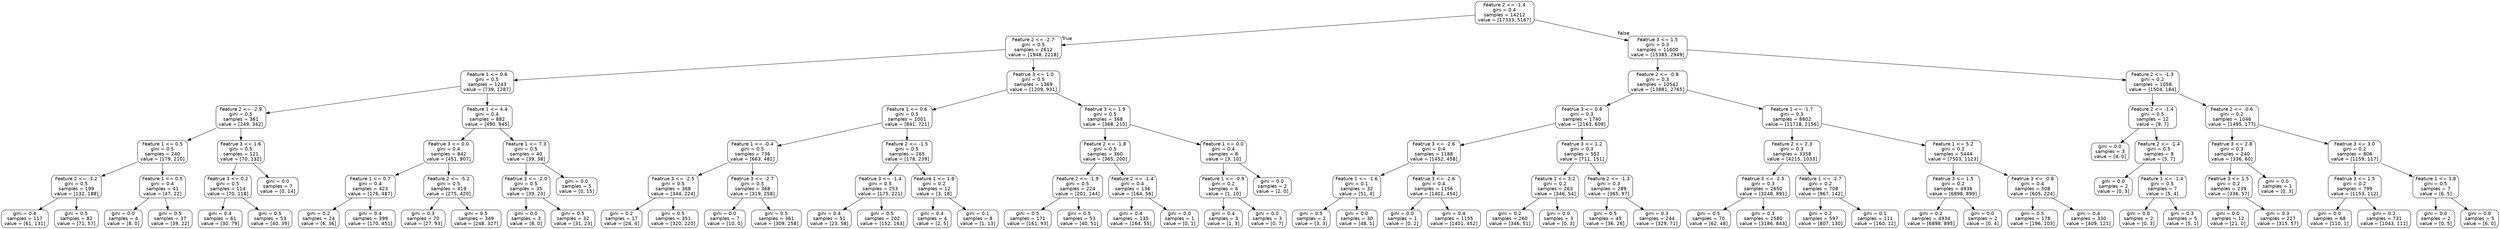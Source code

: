 digraph Tree {
node [shape=box, style="rounded", color="black", fontname=helvetica] ;
edge [fontname=helvetica] ;
0 [label="Feature 2 <= -1.4\ngini = 0.4\nsamples = 14212\nvalue = [17333, 5167]"] ;
1 [label="Feature 2 <= -2.7\ngini = 0.5\nsamples = 2612\nvalue = [1948, 2218]"] ;
0 -> 1 [labeldistance=2.5, labelangle=45, headlabel="True"] ;
2 [label="Feature 1 <= 0.6\ngini = 0.5\nsamples = 1243\nvalue = [739, 1287]"] ;
1 -> 2 ;
3 [label="Feature 2 <= -2.9\ngini = 0.5\nsamples = 361\nvalue = [249, 342]"] ;
2 -> 3 ;
4 [label="Feature 1 <= 0.5\ngini = 0.5\nsamples = 240\nvalue = [179, 210]"] ;
3 -> 4 ;
5 [label="Feature 2 <= -3.2\ngini = 0.5\nsamples = 199\nvalue = [132, 188]"] ;
4 -> 5 ;
6 [label="gini = 0.4\nsamples = 117\nvalue = [61, 131]"] ;
5 -> 6 ;
7 [label="gini = 0.5\nsamples = 82\nvalue = [71, 57]"] ;
5 -> 7 ;
8 [label="Feature 1 <= 0.5\ngini = 0.4\nsamples = 41\nvalue = [47, 22]"] ;
4 -> 8 ;
9 [label="gini = 0.0\nsamples = 4\nvalue = [8, 0]"] ;
8 -> 9 ;
10 [label="gini = 0.5\nsamples = 37\nvalue = [39, 22]"] ;
8 -> 10 ;
11 [label="Featrue 3 <= 1.6\ngini = 0.5\nsamples = 121\nvalue = [70, 132]"] ;
3 -> 11 ;
12 [label="Featrue 3 <= 0.2\ngini = 0.5\nsamples = 114\nvalue = [70, 118]"] ;
11 -> 12 ;
13 [label="gini = 0.4\nsamples = 61\nvalue = [30, 79]"] ;
12 -> 13 ;
14 [label="gini = 0.5\nsamples = 53\nvalue = [40, 39]"] ;
12 -> 14 ;
15 [label="gini = 0.0\nsamples = 7\nvalue = [0, 14]"] ;
11 -> 15 ;
16 [label="Feature 1 <= 4.4\ngini = 0.4\nsamples = 882\nvalue = [490, 945]"] ;
2 -> 16 ;
17 [label="Featrue 3 <= 0.0\ngini = 0.4\nsamples = 842\nvalue = [451, 907]"] ;
16 -> 17 ;
18 [label="Feature 1 <= 0.7\ngini = 0.4\nsamples = 423\nvalue = [176, 487]"] ;
17 -> 18 ;
19 [label="gini = 0.2\nsamples = 24\nvalue = [6, 36]"] ;
18 -> 19 ;
20 [label="gini = 0.4\nsamples = 399\nvalue = [170, 451]"] ;
18 -> 20 ;
21 [label="Feature 2 <= -5.2\ngini = 0.5\nsamples = 419\nvalue = [275, 420]"] ;
17 -> 21 ;
22 [label="gini = 0.3\nsamples = 70\nvalue = [27, 93]"] ;
21 -> 22 ;
23 [label="gini = 0.5\nsamples = 349\nvalue = [248, 327]"] ;
21 -> 23 ;
24 [label="Feature 1 <= 7.3\ngini = 0.5\nsamples = 40\nvalue = [39, 38]"] ;
16 -> 24 ;
25 [label="Featrue 3 <= -2.0\ngini = 0.5\nsamples = 35\nvalue = [39, 23]"] ;
24 -> 25 ;
26 [label="gini = 0.0\nsamples = 3\nvalue = [8, 0]"] ;
25 -> 26 ;
27 [label="gini = 0.5\nsamples = 32\nvalue = [31, 23]"] ;
25 -> 27 ;
28 [label="gini = 0.0\nsamples = 5\nvalue = [0, 15]"] ;
24 -> 28 ;
29 [label="Featrue 3 <= 1.0\ngini = 0.5\nsamples = 1369\nvalue = [1209, 931]"] ;
1 -> 29 ;
30 [label="Feature 1 <= 0.6\ngini = 0.5\nsamples = 1001\nvalue = [841, 721]"] ;
29 -> 30 ;
31 [label="Feature 1 <= -0.4\ngini = 0.5\nsamples = 736\nvalue = [663, 482]"] ;
30 -> 31 ;
32 [label="Featrue 3 <= -2.5\ngini = 0.5\nsamples = 368\nvalue = [344, 224]"] ;
31 -> 32 ;
33 [label="gini = 0.2\nsamples = 17\nvalue = [24, 4]"] ;
32 -> 33 ;
34 [label="gini = 0.5\nsamples = 351\nvalue = [320, 220]"] ;
32 -> 34 ;
35 [label="Featrue 3 <= -2.7\ngini = 0.5\nsamples = 368\nvalue = [319, 258]"] ;
31 -> 35 ;
36 [label="gini = 0.0\nsamples = 7\nvalue = [10, 0]"] ;
35 -> 36 ;
37 [label="gini = 0.5\nsamples = 361\nvalue = [309, 258]"] ;
35 -> 37 ;
38 [label="Feature 2 <= -1.5\ngini = 0.5\nsamples = 265\nvalue = [178, 239]"] ;
30 -> 38 ;
39 [label="Featrue 3 <= -1.4\ngini = 0.5\nsamples = 253\nvalue = [175, 221]"] ;
38 -> 39 ;
40 [label="gini = 0.4\nsamples = 51\nvalue = [23, 58]"] ;
39 -> 40 ;
41 [label="gini = 0.5\nsamples = 202\nvalue = [152, 163]"] ;
39 -> 41 ;
42 [label="Feature 1 <= 1.8\ngini = 0.2\nsamples = 12\nvalue = [3, 18]"] ;
38 -> 42 ;
43 [label="gini = 0.4\nsamples = 4\nvalue = [2, 5]"] ;
42 -> 43 ;
44 [label="gini = 0.1\nsamples = 8\nvalue = [1, 13]"] ;
42 -> 44 ;
45 [label="Featrue 3 <= 1.9\ngini = 0.5\nsamples = 368\nvalue = [368, 210]"] ;
29 -> 45 ;
46 [label="Feature 2 <= -1.8\ngini = 0.5\nsamples = 360\nvalue = [365, 200]"] ;
45 -> 46 ;
47 [label="Feature 2 <= -1.9\ngini = 0.5\nsamples = 224\nvalue = [201, 144]"] ;
46 -> 47 ;
48 [label="gini = 0.5\nsamples = 171\nvalue = [161, 93]"] ;
47 -> 48 ;
49 [label="gini = 0.5\nsamples = 53\nvalue = [40, 51]"] ;
47 -> 49 ;
50 [label="Feature 2 <= -1.4\ngini = 0.4\nsamples = 136\nvalue = [164, 56]"] ;
46 -> 50 ;
51 [label="gini = 0.4\nsamples = 135\nvalue = [164, 55]"] ;
50 -> 51 ;
52 [label="gini = 0.0\nsamples = 1\nvalue = [0, 1]"] ;
50 -> 52 ;
53 [label="Feature 1 <= 0.0\ngini = 0.4\nsamples = 8\nvalue = [3, 10]"] ;
45 -> 53 ;
54 [label="Feature 1 <= -0.9\ngini = 0.2\nsamples = 6\nvalue = [1, 10]"] ;
53 -> 54 ;
55 [label="gini = 0.4\nsamples = 3\nvalue = [1, 3]"] ;
54 -> 55 ;
56 [label="gini = 0.0\nsamples = 3\nvalue = [0, 7]"] ;
54 -> 56 ;
57 [label="gini = 0.0\nsamples = 2\nvalue = [2, 0]"] ;
53 -> 57 ;
58 [label="Featrue 3 <= 1.5\ngini = 0.3\nsamples = 11600\nvalue = [15385, 2949]"] ;
0 -> 58 [labeldistance=2.5, labelangle=-45, headlabel="False"] ;
59 [label="Feature 2 <= -0.8\ngini = 0.3\nsamples = 10542\nvalue = [13881, 2765]"] ;
58 -> 59 ;
60 [label="Featrue 3 <= 0.8\ngini = 0.3\nsamples = 1740\nvalue = [2163, 609]"] ;
59 -> 60 ;
61 [label="Featrue 3 <= -2.6\ngini = 0.4\nsamples = 1188\nvalue = [1452, 458]"] ;
60 -> 61 ;
62 [label="Feature 1 <= -1.6\ngini = 0.1\nsamples = 32\nvalue = [51, 4]"] ;
61 -> 62 ;
63 [label="gini = 0.5\nsamples = 2\nvalue = [3, 3]"] ;
62 -> 63 ;
64 [label="gini = 0.0\nsamples = 30\nvalue = [48, 1]"] ;
62 -> 64 ;
65 [label="Featrue 3 <= -2.6\ngini = 0.4\nsamples = 1156\nvalue = [1401, 454]"] ;
61 -> 65 ;
66 [label="gini = 0.0\nsamples = 1\nvalue = [0, 2]"] ;
65 -> 66 ;
67 [label="gini = 0.4\nsamples = 1155\nvalue = [1401, 452]"] ;
65 -> 67 ;
68 [label="Featrue 3 <= 1.2\ngini = 0.3\nsamples = 552\nvalue = [711, 151]"] ;
60 -> 68 ;
69 [label="Feature 1 <= 3.2\ngini = 0.2\nsamples = 263\nvalue = [346, 54]"] ;
68 -> 69 ;
70 [label="gini = 0.2\nsamples = 260\nvalue = [346, 51]"] ;
69 -> 70 ;
71 [label="gini = 0.0\nsamples = 3\nvalue = [0, 3]"] ;
69 -> 71 ;
72 [label="Feature 2 <= -1.3\ngini = 0.3\nsamples = 289\nvalue = [365, 97]"] ;
68 -> 72 ;
73 [label="gini = 0.5\nsamples = 45\nvalue = [36, 26]"] ;
72 -> 73 ;
74 [label="gini = 0.3\nsamples = 244\nvalue = [329, 71]"] ;
72 -> 74 ;
75 [label="Feature 1 <= -1.7\ngini = 0.3\nsamples = 8802\nvalue = [11718, 2156]"] ;
59 -> 75 ;
76 [label="Feature 2 <= 2.3\ngini = 0.3\nsamples = 3358\nvalue = [4215, 1033]"] ;
75 -> 76 ;
77 [label="Featrue 3 <= -2.5\ngini = 0.3\nsamples = 2650\nvalue = [3248, 891]"] ;
76 -> 77 ;
78 [label="gini = 0.5\nsamples = 70\nvalue = [62, 48]"] ;
77 -> 78 ;
79 [label="gini = 0.3\nsamples = 2580\nvalue = [3186, 843]"] ;
77 -> 79 ;
80 [label="Feature 1 <= -2.7\ngini = 0.2\nsamples = 708\nvalue = [967, 142]"] ;
76 -> 80 ;
81 [label="gini = 0.2\nsamples = 597\nvalue = [807, 130]"] ;
80 -> 81 ;
82 [label="gini = 0.1\nsamples = 111\nvalue = [160, 12]"] ;
80 -> 82 ;
83 [label="Feature 1 <= 5.2\ngini = 0.2\nsamples = 5444\nvalue = [7503, 1123]"] ;
75 -> 83 ;
84 [label="Featrue 3 <= 1.5\ngini = 0.2\nsamples = 4936\nvalue = [6898, 899]"] ;
83 -> 84 ;
85 [label="gini = 0.2\nsamples = 4934\nvalue = [6898, 895]"] ;
84 -> 85 ;
86 [label="gini = 0.0\nsamples = 2\nvalue = [0, 4]"] ;
84 -> 86 ;
87 [label="Featrue 3 <= -0.8\ngini = 0.4\nsamples = 508\nvalue = [605, 224]"] ;
83 -> 87 ;
88 [label="gini = 0.5\nsamples = 178\nvalue = [196, 103]"] ;
87 -> 88 ;
89 [label="gini = 0.4\nsamples = 330\nvalue = [409, 121]"] ;
87 -> 89 ;
90 [label="Feature 2 <= -1.3\ngini = 0.2\nsamples = 1058\nvalue = [1504, 184]"] ;
58 -> 90 ;
91 [label="Feature 2 <= -1.4\ngini = 0.5\nsamples = 12\nvalue = [9, 7]"] ;
90 -> 91 ;
92 [label="gini = 0.0\nsamples = 3\nvalue = [4, 0]"] ;
91 -> 92 ;
93 [label="Feature 2 <= -1.4\ngini = 0.5\nsamples = 9\nvalue = [5, 7]"] ;
91 -> 93 ;
94 [label="gini = 0.0\nsamples = 2\nvalue = [0, 3]"] ;
93 -> 94 ;
95 [label="Feature 1 <= -1.4\ngini = 0.5\nsamples = 7\nvalue = [5, 4]"] ;
93 -> 95 ;
96 [label="gini = 0.0\nsamples = 2\nvalue = [0, 3]"] ;
95 -> 96 ;
97 [label="gini = 0.3\nsamples = 5\nvalue = [5, 1]"] ;
95 -> 97 ;
98 [label="Feature 2 <= -0.6\ngini = 0.2\nsamples = 1046\nvalue = [1495, 177]"] ;
90 -> 98 ;
99 [label="Featrue 3 <= 2.8\ngini = 0.3\nsamples = 240\nvalue = [336, 60]"] ;
98 -> 99 ;
100 [label="Featrue 3 <= 1.5\ngini = 0.2\nsamples = 239\nvalue = [336, 57]"] ;
99 -> 100 ;
101 [label="gini = 0.0\nsamples = 12\nvalue = [21, 0]"] ;
100 -> 101 ;
102 [label="gini = 0.3\nsamples = 227\nvalue = [315, 57]"] ;
100 -> 102 ;
103 [label="gini = 0.0\nsamples = 1\nvalue = [0, 3]"] ;
99 -> 103 ;
104 [label="Featrue 3 <= 3.0\ngini = 0.2\nsamples = 806\nvalue = [1159, 117]"] ;
98 -> 104 ;
105 [label="Featrue 3 <= 1.5\ngini = 0.2\nsamples = 799\nvalue = [1153, 112]"] ;
104 -> 105 ;
106 [label="gini = 0.0\nsamples = 68\nvalue = [110, 1]"] ;
105 -> 106 ;
107 [label="gini = 0.2\nsamples = 731\nvalue = [1043, 111]"] ;
105 -> 107 ;
108 [label="Feature 1 <= 3.8\ngini = 0.5\nsamples = 7\nvalue = [6, 5]"] ;
104 -> 108 ;
109 [label="gini = 0.0\nsamples = 2\nvalue = [0, 5]"] ;
108 -> 109 ;
110 [label="gini = 0.0\nsamples = 5\nvalue = [6, 0]"] ;
108 -> 110 ;
}
